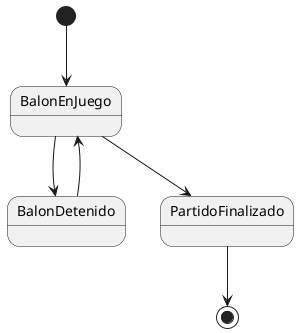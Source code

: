 @startuml Football
[*] --> BalonEnJuego
BalonEnJuego --> BalonDetenido
BalonDetenido --> BalonEnJuego
BalonEnJuego --> PartidoFinalizado
PartidoFinalizado --> [*]
@enduml